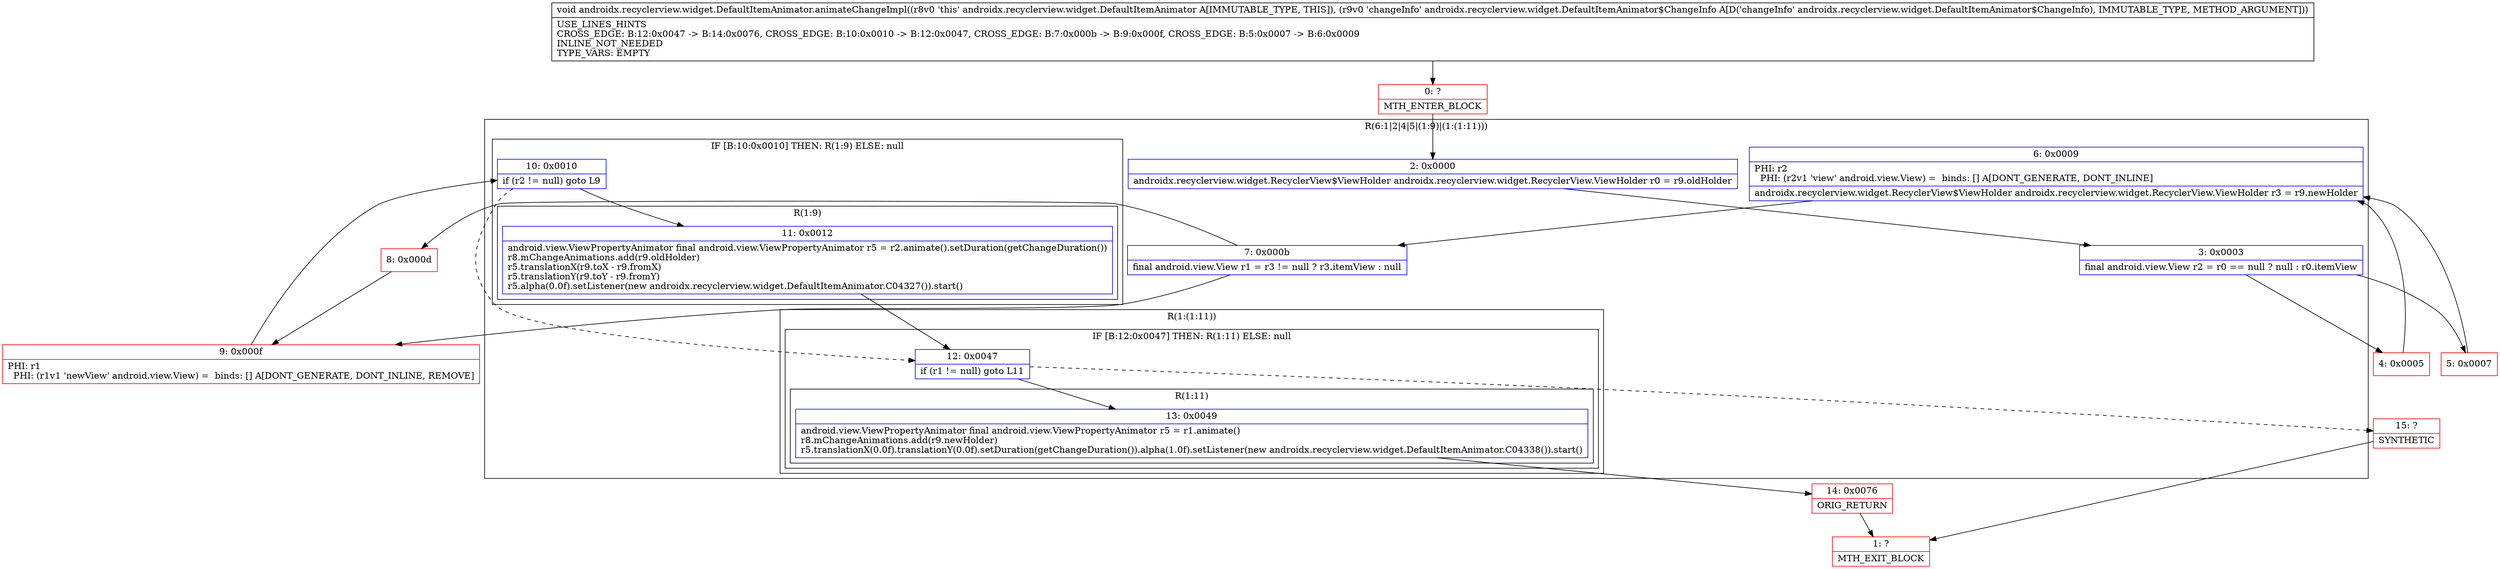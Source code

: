 digraph "CFG forandroidx.recyclerview.widget.DefaultItemAnimator.animateChangeImpl(Landroidx\/recyclerview\/widget\/DefaultItemAnimator$ChangeInfo;)V" {
subgraph cluster_Region_1175249131 {
label = "R(6:1|2|4|5|(1:9)|(1:(1:11)))";
node [shape=record,color=blue];
Node_2 [shape=record,label="{2\:\ 0x0000|androidx.recyclerview.widget.RecyclerView$ViewHolder androidx.recyclerview.widget.RecyclerView.ViewHolder r0 = r9.oldHolder\l}"];
Node_3 [shape=record,label="{3\:\ 0x0003|final android.view.View r2 = r0 == null ? null : r0.itemView\l}"];
Node_6 [shape=record,label="{6\:\ 0x0009|PHI: r2 \l  PHI: (r2v1 'view' android.view.View) =  binds: [] A[DONT_GENERATE, DONT_INLINE]\l|androidx.recyclerview.widget.RecyclerView$ViewHolder androidx.recyclerview.widget.RecyclerView.ViewHolder r3 = r9.newHolder\l}"];
Node_7 [shape=record,label="{7\:\ 0x000b|final android.view.View r1 = r3 != null ? r3.itemView : null\l}"];
subgraph cluster_IfRegion_1770920075 {
label = "IF [B:10:0x0010] THEN: R(1:9) ELSE: null";
node [shape=record,color=blue];
Node_10 [shape=record,label="{10\:\ 0x0010|if (r2 != null) goto L9\l}"];
subgraph cluster_Region_1878319589 {
label = "R(1:9)";
node [shape=record,color=blue];
Node_11 [shape=record,label="{11\:\ 0x0012|android.view.ViewPropertyAnimator final android.view.ViewPropertyAnimator r5 = r2.animate().setDuration(getChangeDuration())\lr8.mChangeAnimations.add(r9.oldHolder)\lr5.translationX(r9.toX \- r9.fromX)\lr5.translationY(r9.toY \- r9.fromY)\lr5.alpha(0.0f).setListener(new androidx.recyclerview.widget.DefaultItemAnimator.C04327()).start()\l}"];
}
}
subgraph cluster_Region_2025698113 {
label = "R(1:(1:11))";
node [shape=record,color=blue];
subgraph cluster_IfRegion_1304624496 {
label = "IF [B:12:0x0047] THEN: R(1:11) ELSE: null";
node [shape=record,color=blue];
Node_12 [shape=record,label="{12\:\ 0x0047|if (r1 != null) goto L11\l}"];
subgraph cluster_Region_1818777499 {
label = "R(1:11)";
node [shape=record,color=blue];
Node_13 [shape=record,label="{13\:\ 0x0049|android.view.ViewPropertyAnimator final android.view.ViewPropertyAnimator r5 = r1.animate()\lr8.mChangeAnimations.add(r9.newHolder)\lr5.translationX(0.0f).translationY(0.0f).setDuration(getChangeDuration()).alpha(1.0f).setListener(new androidx.recyclerview.widget.DefaultItemAnimator.C04338()).start()\l}"];
}
}
}
}
Node_0 [shape=record,color=red,label="{0\:\ ?|MTH_ENTER_BLOCK\l}"];
Node_4 [shape=record,color=red,label="{4\:\ 0x0005}"];
Node_8 [shape=record,color=red,label="{8\:\ 0x000d}"];
Node_9 [shape=record,color=red,label="{9\:\ 0x000f|PHI: r1 \l  PHI: (r1v1 'newView' android.view.View) =  binds: [] A[DONT_GENERATE, DONT_INLINE, REMOVE]\l}"];
Node_14 [shape=record,color=red,label="{14\:\ 0x0076|ORIG_RETURN\l}"];
Node_1 [shape=record,color=red,label="{1\:\ ?|MTH_EXIT_BLOCK\l}"];
Node_15 [shape=record,color=red,label="{15\:\ ?|SYNTHETIC\l}"];
Node_5 [shape=record,color=red,label="{5\:\ 0x0007}"];
MethodNode[shape=record,label="{void androidx.recyclerview.widget.DefaultItemAnimator.animateChangeImpl((r8v0 'this' androidx.recyclerview.widget.DefaultItemAnimator A[IMMUTABLE_TYPE, THIS]), (r9v0 'changeInfo' androidx.recyclerview.widget.DefaultItemAnimator$ChangeInfo A[D('changeInfo' androidx.recyclerview.widget.DefaultItemAnimator$ChangeInfo), IMMUTABLE_TYPE, METHOD_ARGUMENT]))  | USE_LINES_HINTS\lCROSS_EDGE: B:12:0x0047 \-\> B:14:0x0076, CROSS_EDGE: B:10:0x0010 \-\> B:12:0x0047, CROSS_EDGE: B:7:0x000b \-\> B:9:0x000f, CROSS_EDGE: B:5:0x0007 \-\> B:6:0x0009\lINLINE_NOT_NEEDED\lTYPE_VARS: EMPTY\l}"];
MethodNode -> Node_0;Node_2 -> Node_3;
Node_3 -> Node_4;
Node_3 -> Node_5;
Node_6 -> Node_7;
Node_7 -> Node_8;
Node_7 -> Node_9;
Node_10 -> Node_11;
Node_10 -> Node_12[style=dashed];
Node_11 -> Node_12;
Node_12 -> Node_13;
Node_12 -> Node_15[style=dashed];
Node_13 -> Node_14;
Node_0 -> Node_2;
Node_4 -> Node_6;
Node_8 -> Node_9;
Node_9 -> Node_10;
Node_14 -> Node_1;
Node_15 -> Node_1;
Node_5 -> Node_6;
}

